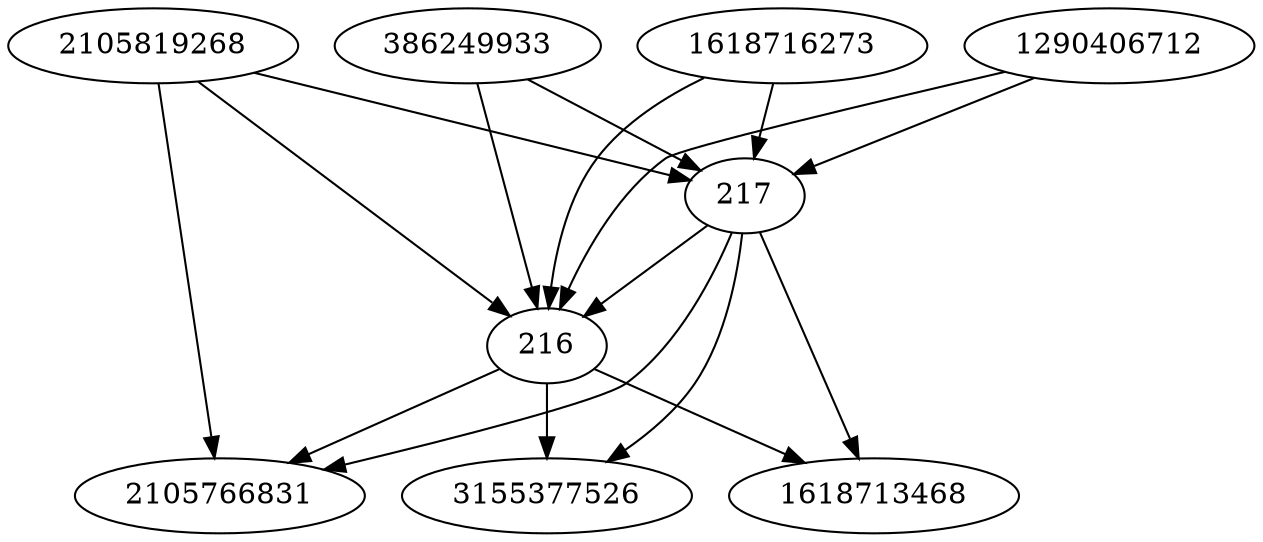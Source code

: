 strict digraph  {
2105819268;
386249933;
2105766831;
1618716273;
3155377526;
1290406712;
217;
1618713468;
216;
2105819268 -> 216;
2105819268 -> 217;
2105819268 -> 2105766831;
386249933 -> 216;
386249933 -> 217;
1618716273 -> 216;
1618716273 -> 217;
1290406712 -> 216;
1290406712 -> 217;
217 -> 2105766831;
217 -> 1618713468;
217 -> 216;
217 -> 3155377526;
216 -> 2105766831;
216 -> 1618713468;
216 -> 3155377526;
}
